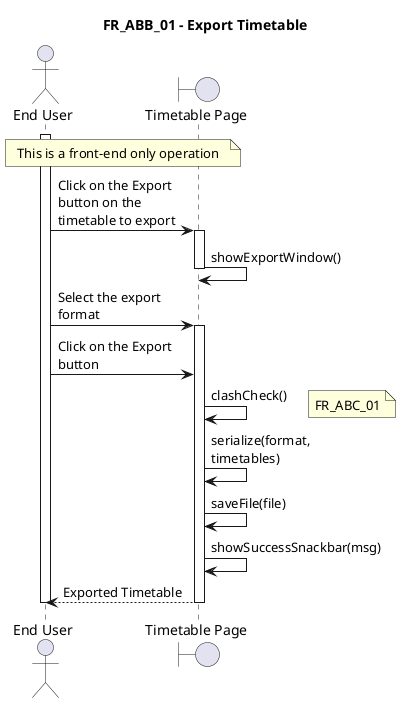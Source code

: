 @startuml FR_ABB_01
title FR_ABB_01 - Export Timetable
skinparam maxMessageSize 125

actor "End User" as eu
boundary "Timetable Page" as fe
' control "TimetableController" as ct
' entity "Timetable" as en
' database "Database" as db

activate eu

note across : This is a front-end only operation


eu -> fe ++ : Click on the Export button on the timetable to export
fe -> fe -- : showExportWindow()

eu -> fe ++ : Select the export format
eu -> fe : Click on the Export button

fe -> fe : clashCheck()
note right : FR_ABC_01

fe -> fe : serialize(format, timetables)
fe -> fe : saveFile(file)
fe -> fe : showSuccessSnackbar(msg)
return Exported Timetable

deactivate eu

@enduml